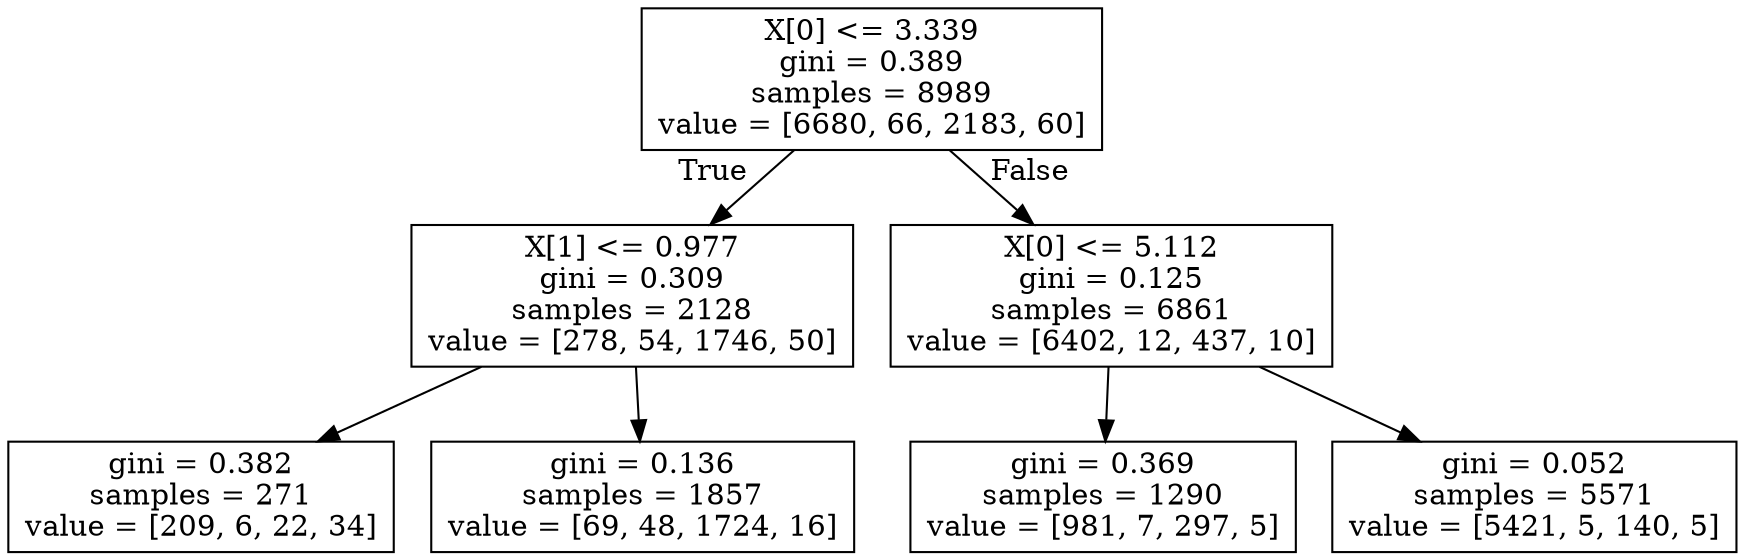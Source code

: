 digraph Tree {
node [shape=box] ;
0 [label="X[0] <= 3.339\ngini = 0.389\nsamples = 8989\nvalue = [6680, 66, 2183, 60]"] ;
1 [label="X[1] <= 0.977\ngini = 0.309\nsamples = 2128\nvalue = [278, 54, 1746, 50]"] ;
0 -> 1 [labeldistance=2.5, labelangle=45, headlabel="True"] ;
2 [label="gini = 0.382\nsamples = 271\nvalue = [209, 6, 22, 34]"] ;
1 -> 2 ;
3 [label="gini = 0.136\nsamples = 1857\nvalue = [69, 48, 1724, 16]"] ;
1 -> 3 ;
4 [label="X[0] <= 5.112\ngini = 0.125\nsamples = 6861\nvalue = [6402, 12, 437, 10]"] ;
0 -> 4 [labeldistance=2.5, labelangle=-45, headlabel="False"] ;
5 [label="gini = 0.369\nsamples = 1290\nvalue = [981, 7, 297, 5]"] ;
4 -> 5 ;
6 [label="gini = 0.052\nsamples = 5571\nvalue = [5421, 5, 140, 5]"] ;
4 -> 6 ;
}